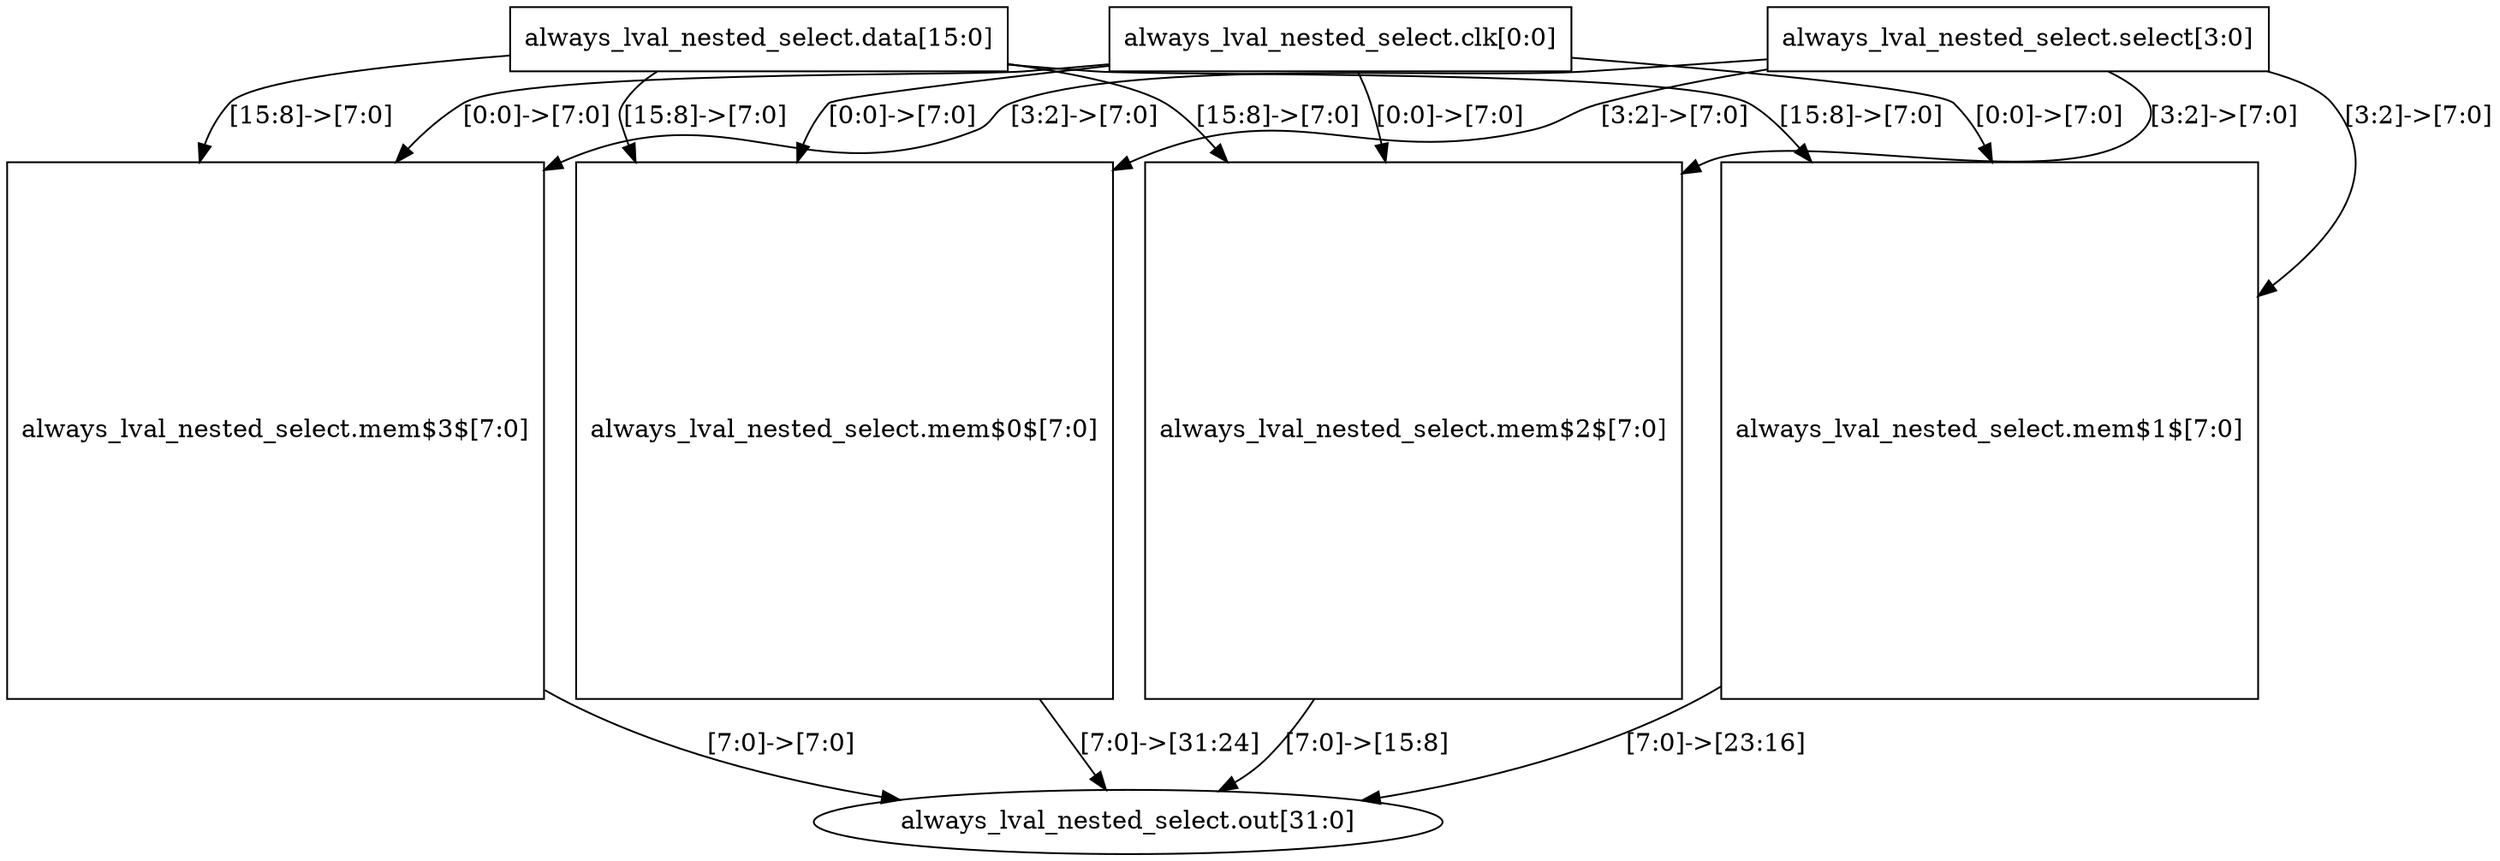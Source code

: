 digraph G {
	"always_lval_nested_select.mem$3$" -> "always_lval_nested_select.out"[label="[7:0]->[7:0]"];
	"always_lval_nested_select.mem$2$" -> "always_lval_nested_select.out"[label="[7:0]->[15:8]"];
	"always_lval_nested_select.mem$1$" -> "always_lval_nested_select.out"[label="[7:0]->[23:16]"];
	"always_lval_nested_select.mem$0$" -> "always_lval_nested_select.out"[label="[7:0]->[31:24]"];
	"always_lval_nested_select.data" -> "always_lval_nested_select.mem$3$"[label="[15:8]->[7:0]"];
	"always_lval_nested_select.select" -> "always_lval_nested_select.mem$3$"[label="[3:2]->[7:0]"];
	"always_lval_nested_select.clk" -> "always_lval_nested_select.mem$3$"[label="[0:0]->[7:0]"];
	"always_lval_nested_select.data" -> "always_lval_nested_select.mem$2$"[label="[15:8]->[7:0]"];
	"always_lval_nested_select.select" -> "always_lval_nested_select.mem$2$"[label="[3:2]->[7:0]"];
	"always_lval_nested_select.clk" -> "always_lval_nested_select.mem$2$"[label="[0:0]->[7:0]"];
	"always_lval_nested_select.data" -> "always_lval_nested_select.mem$1$"[label="[15:8]->[7:0]"];
	"always_lval_nested_select.select" -> "always_lval_nested_select.mem$1$"[label="[3:2]->[7:0]"];
	"always_lval_nested_select.clk" -> "always_lval_nested_select.mem$1$"[label="[0:0]->[7:0]"];
	"always_lval_nested_select.data" -> "always_lval_nested_select.mem$0$"[label="[15:8]->[7:0]"];
	"always_lval_nested_select.select" -> "always_lval_nested_select.mem$0$"[label="[3:2]->[7:0]"];
	"always_lval_nested_select.clk" -> "always_lval_nested_select.mem$0$"[label="[0:0]->[7:0]"];
	"always_lval_nested_select.clk" [shape=rectangle, label="always_lval_nested_select.clk[0:0]"];
	"always_lval_nested_select.data" [shape=rectangle, label="always_lval_nested_select.data[15:0]"];
	"always_lval_nested_select.mem$0$" [shape=square, label="always_lval_nested_select.mem$0$[7:0]"];
	"always_lval_nested_select.mem$1$" [shape=square, label="always_lval_nested_select.mem$1$[7:0]"];
	"always_lval_nested_select.mem$2$" [shape=square, label="always_lval_nested_select.mem$2$[7:0]"];
	"always_lval_nested_select.mem$3$" [shape=square, label="always_lval_nested_select.mem$3$[7:0]"];
	"always_lval_nested_select.out" [shape=ellipse, label="always_lval_nested_select.out[31:0]"];
	"always_lval_nested_select.select" [shape=rectangle, label="always_lval_nested_select.select[3:0]"];
}
